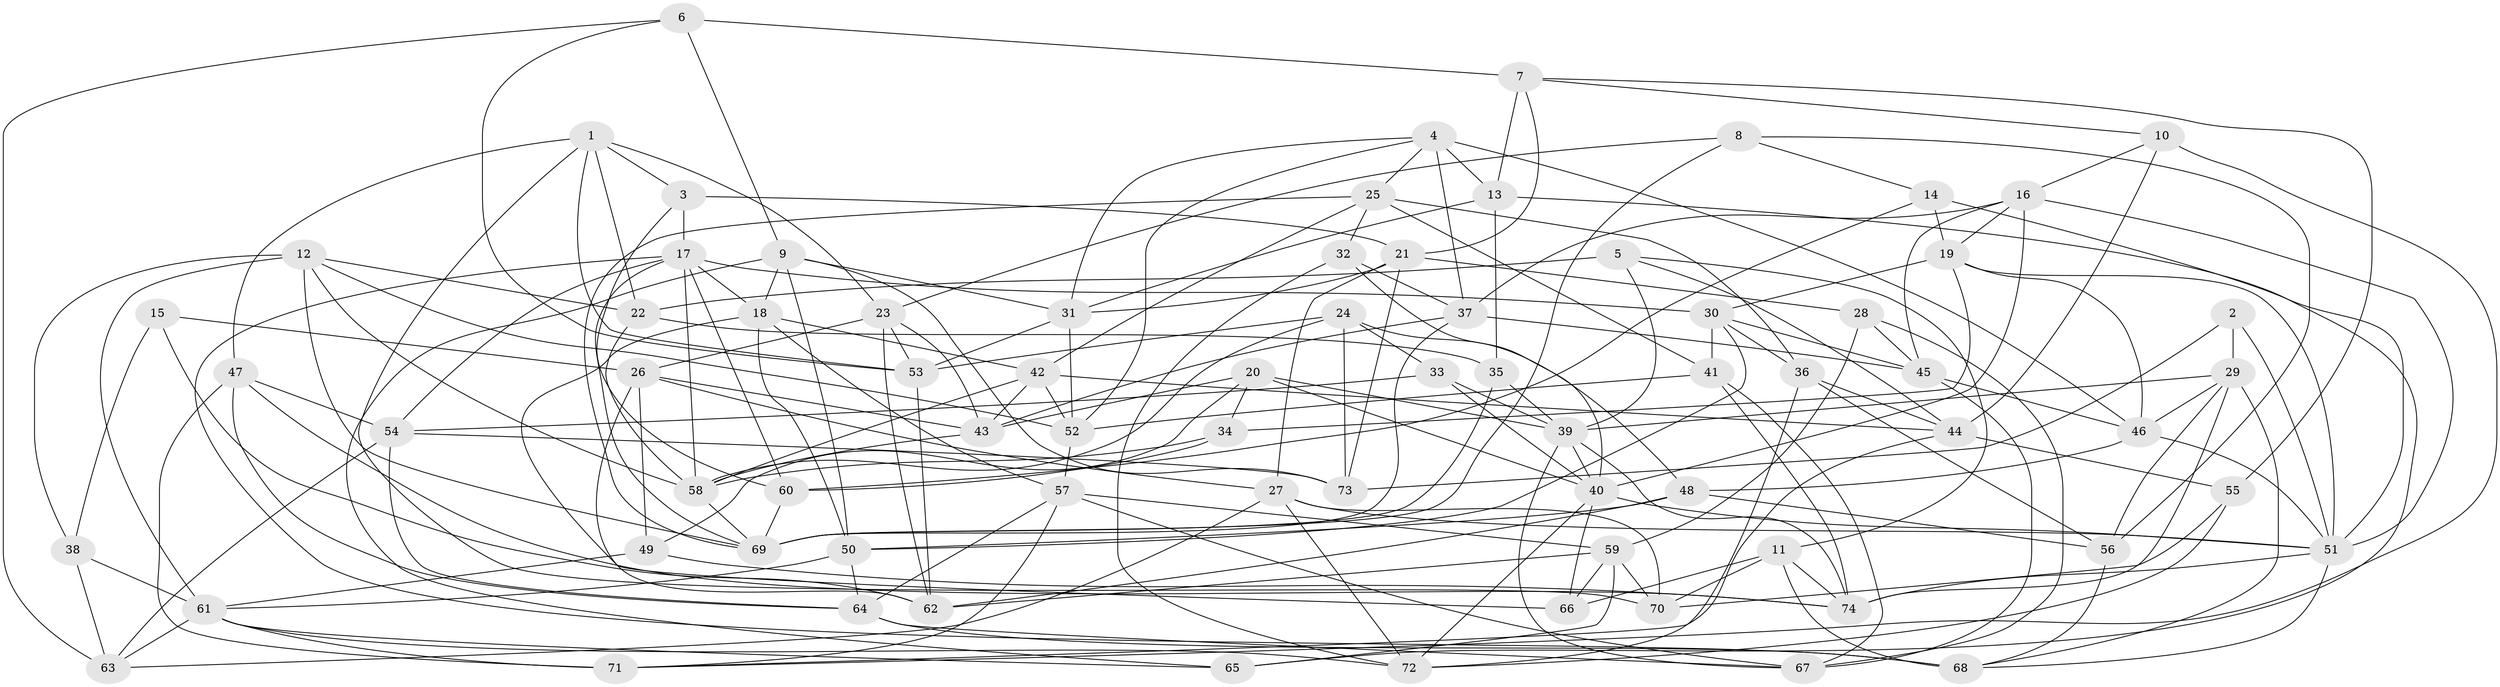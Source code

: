 // original degree distribution, {4: 1.0}
// Generated by graph-tools (version 1.1) at 2025/02/03/09/25 03:02:57]
// undirected, 74 vertices, 203 edges
graph export_dot {
graph [start="1"]
  node [color=gray90,style=filled];
  1;
  2;
  3;
  4;
  5;
  6;
  7;
  8;
  9;
  10;
  11;
  12;
  13;
  14;
  15;
  16;
  17;
  18;
  19;
  20;
  21;
  22;
  23;
  24;
  25;
  26;
  27;
  28;
  29;
  30;
  31;
  32;
  33;
  34;
  35;
  36;
  37;
  38;
  39;
  40;
  41;
  42;
  43;
  44;
  45;
  46;
  47;
  48;
  49;
  50;
  51;
  52;
  53;
  54;
  55;
  56;
  57;
  58;
  59;
  60;
  61;
  62;
  63;
  64;
  65;
  66;
  67;
  68;
  69;
  70;
  71;
  72;
  73;
  74;
  1 -- 3 [weight=1.0];
  1 -- 22 [weight=1.0];
  1 -- 23 [weight=1.0];
  1 -- 47 [weight=1.0];
  1 -- 53 [weight=1.0];
  1 -- 70 [weight=1.0];
  2 -- 29 [weight=1.0];
  2 -- 51 [weight=1.0];
  2 -- 73 [weight=2.0];
  3 -- 17 [weight=1.0];
  3 -- 21 [weight=1.0];
  3 -- 60 [weight=1.0];
  4 -- 13 [weight=1.0];
  4 -- 25 [weight=1.0];
  4 -- 31 [weight=1.0];
  4 -- 37 [weight=1.0];
  4 -- 46 [weight=1.0];
  4 -- 52 [weight=1.0];
  5 -- 11 [weight=1.0];
  5 -- 22 [weight=1.0];
  5 -- 39 [weight=1.0];
  5 -- 44 [weight=1.0];
  6 -- 7 [weight=1.0];
  6 -- 9 [weight=1.0];
  6 -- 53 [weight=1.0];
  6 -- 63 [weight=1.0];
  7 -- 10 [weight=1.0];
  7 -- 13 [weight=2.0];
  7 -- 21 [weight=1.0];
  7 -- 55 [weight=1.0];
  8 -- 14 [weight=1.0];
  8 -- 23 [weight=1.0];
  8 -- 56 [weight=1.0];
  8 -- 69 [weight=1.0];
  9 -- 18 [weight=1.0];
  9 -- 31 [weight=1.0];
  9 -- 50 [weight=1.0];
  9 -- 65 [weight=1.0];
  9 -- 73 [weight=1.0];
  10 -- 16 [weight=1.0];
  10 -- 44 [weight=1.0];
  10 -- 71 [weight=1.0];
  11 -- 66 [weight=1.0];
  11 -- 68 [weight=1.0];
  11 -- 70 [weight=2.0];
  11 -- 74 [weight=1.0];
  12 -- 22 [weight=1.0];
  12 -- 38 [weight=1.0];
  12 -- 52 [weight=1.0];
  12 -- 58 [weight=1.0];
  12 -- 61 [weight=1.0];
  12 -- 69 [weight=1.0];
  13 -- 31 [weight=1.0];
  13 -- 35 [weight=1.0];
  13 -- 65 [weight=1.0];
  14 -- 19 [weight=1.0];
  14 -- 51 [weight=2.0];
  14 -- 60 [weight=2.0];
  15 -- 26 [weight=1.0];
  15 -- 38 [weight=2.0];
  15 -- 62 [weight=1.0];
  16 -- 19 [weight=1.0];
  16 -- 37 [weight=1.0];
  16 -- 40 [weight=3.0];
  16 -- 45 [weight=1.0];
  16 -- 51 [weight=1.0];
  17 -- 18 [weight=1.0];
  17 -- 30 [weight=1.0];
  17 -- 54 [weight=1.0];
  17 -- 58 [weight=1.0];
  17 -- 60 [weight=1.0];
  17 -- 68 [weight=1.0];
  17 -- 69 [weight=1.0];
  18 -- 42 [weight=1.0];
  18 -- 50 [weight=1.0];
  18 -- 57 [weight=1.0];
  18 -- 66 [weight=1.0];
  19 -- 30 [weight=1.0];
  19 -- 34 [weight=1.0];
  19 -- 46 [weight=1.0];
  19 -- 51 [weight=1.0];
  20 -- 34 [weight=1.0];
  20 -- 39 [weight=1.0];
  20 -- 40 [weight=1.0];
  20 -- 43 [weight=2.0];
  20 -- 49 [weight=1.0];
  21 -- 27 [weight=1.0];
  21 -- 28 [weight=1.0];
  21 -- 31 [weight=1.0];
  21 -- 73 [weight=1.0];
  22 -- 35 [weight=1.0];
  22 -- 58 [weight=2.0];
  23 -- 26 [weight=1.0];
  23 -- 43 [weight=1.0];
  23 -- 53 [weight=1.0];
  23 -- 62 [weight=1.0];
  24 -- 33 [weight=1.0];
  24 -- 48 [weight=2.0];
  24 -- 53 [weight=1.0];
  24 -- 58 [weight=1.0];
  24 -- 73 [weight=1.0];
  25 -- 32 [weight=1.0];
  25 -- 36 [weight=1.0];
  25 -- 41 [weight=1.0];
  25 -- 42 [weight=1.0];
  25 -- 69 [weight=1.0];
  26 -- 27 [weight=1.0];
  26 -- 43 [weight=1.0];
  26 -- 49 [weight=1.0];
  26 -- 62 [weight=1.0];
  27 -- 51 [weight=1.0];
  27 -- 63 [weight=1.0];
  27 -- 70 [weight=1.0];
  27 -- 72 [weight=1.0];
  28 -- 45 [weight=1.0];
  28 -- 59 [weight=1.0];
  28 -- 67 [weight=1.0];
  29 -- 39 [weight=1.0];
  29 -- 46 [weight=1.0];
  29 -- 56 [weight=1.0];
  29 -- 68 [weight=1.0];
  29 -- 74 [weight=1.0];
  30 -- 36 [weight=1.0];
  30 -- 41 [weight=1.0];
  30 -- 45 [weight=1.0];
  30 -- 50 [weight=1.0];
  31 -- 52 [weight=1.0];
  31 -- 53 [weight=1.0];
  32 -- 37 [weight=1.0];
  32 -- 40 [weight=1.0];
  32 -- 72 [weight=1.0];
  33 -- 39 [weight=1.0];
  33 -- 40 [weight=1.0];
  33 -- 54 [weight=1.0];
  34 -- 58 [weight=1.0];
  34 -- 60 [weight=1.0];
  35 -- 39 [weight=1.0];
  35 -- 69 [weight=1.0];
  36 -- 44 [weight=1.0];
  36 -- 56 [weight=2.0];
  36 -- 72 [weight=1.0];
  37 -- 43 [weight=1.0];
  37 -- 45 [weight=1.0];
  37 -- 69 [weight=1.0];
  38 -- 61 [weight=1.0];
  38 -- 63 [weight=2.0];
  39 -- 40 [weight=1.0];
  39 -- 67 [weight=1.0];
  39 -- 74 [weight=1.0];
  40 -- 51 [weight=1.0];
  40 -- 66 [weight=1.0];
  40 -- 72 [weight=1.0];
  41 -- 52 [weight=1.0];
  41 -- 67 [weight=1.0];
  41 -- 74 [weight=2.0];
  42 -- 43 [weight=1.0];
  42 -- 44 [weight=1.0];
  42 -- 52 [weight=1.0];
  42 -- 58 [weight=1.0];
  43 -- 58 [weight=2.0];
  44 -- 55 [weight=1.0];
  44 -- 71 [weight=1.0];
  45 -- 46 [weight=1.0];
  45 -- 67 [weight=1.0];
  46 -- 48 [weight=1.0];
  46 -- 51 [weight=1.0];
  47 -- 54 [weight=1.0];
  47 -- 64 [weight=1.0];
  47 -- 71 [weight=2.0];
  47 -- 74 [weight=1.0];
  48 -- 50 [weight=1.0];
  48 -- 56 [weight=1.0];
  48 -- 62 [weight=1.0];
  49 -- 61 [weight=1.0];
  49 -- 74 [weight=1.0];
  50 -- 61 [weight=1.0];
  50 -- 64 [weight=1.0];
  51 -- 68 [weight=1.0];
  51 -- 74 [weight=1.0];
  52 -- 57 [weight=1.0];
  53 -- 62 [weight=1.0];
  54 -- 63 [weight=1.0];
  54 -- 64 [weight=1.0];
  54 -- 73 [weight=1.0];
  55 -- 70 [weight=1.0];
  55 -- 72 [weight=1.0];
  56 -- 68 [weight=1.0];
  57 -- 59 [weight=1.0];
  57 -- 64 [weight=1.0];
  57 -- 67 [weight=1.0];
  57 -- 71 [weight=1.0];
  58 -- 69 [weight=1.0];
  59 -- 62 [weight=1.0];
  59 -- 65 [weight=1.0];
  59 -- 66 [weight=1.0];
  59 -- 70 [weight=1.0];
  60 -- 69 [weight=1.0];
  61 -- 63 [weight=1.0];
  61 -- 65 [weight=1.0];
  61 -- 71 [weight=1.0];
  61 -- 72 [weight=1.0];
  64 -- 67 [weight=1.0];
  64 -- 68 [weight=1.0];
}
